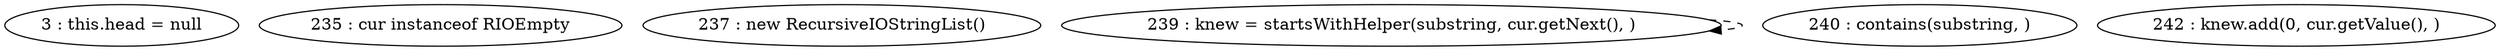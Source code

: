 digraph G {
"3 : this.head = null"
"235 : cur instanceof RIOEmpty"
"237 : new RecursiveIOStringList()"
"239 : knew = startsWithHelper(substring, cur.getNext(), )"
"239 : knew = startsWithHelper(substring, cur.getNext(), )" -> "239 : knew = startsWithHelper(substring, cur.getNext(), )" [style=dashed]
"240 : contains(substring, )"
"242 : knew.add(0, cur.getValue(), )"
}